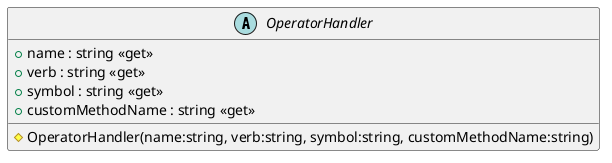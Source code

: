 @startuml
abstract class OperatorHandler {
    # OperatorHandler(name:string, verb:string, symbol:string, customMethodName:string)
    + name : string <<get>>
    + verb : string <<get>>
    + symbol : string <<get>>
    + customMethodName : string <<get>>
}
@enduml
